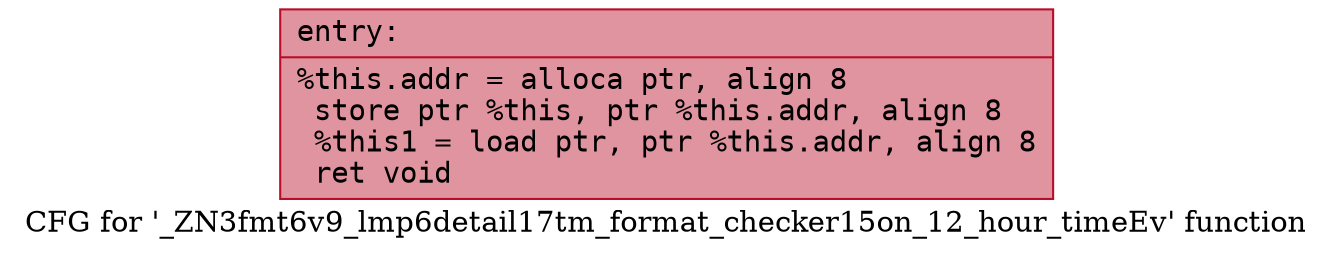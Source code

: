 digraph "CFG for '_ZN3fmt6v9_lmp6detail17tm_format_checker15on_12_hour_timeEv' function" {
	label="CFG for '_ZN3fmt6v9_lmp6detail17tm_format_checker15on_12_hour_timeEv' function";

	Node0x5584168f4fd0 [shape=record,color="#b70d28ff", style=filled, fillcolor="#b70d2870" fontname="Courier",label="{entry:\l|  %this.addr = alloca ptr, align 8\l  store ptr %this, ptr %this.addr, align 8\l  %this1 = load ptr, ptr %this.addr, align 8\l  ret void\l}"];
}
